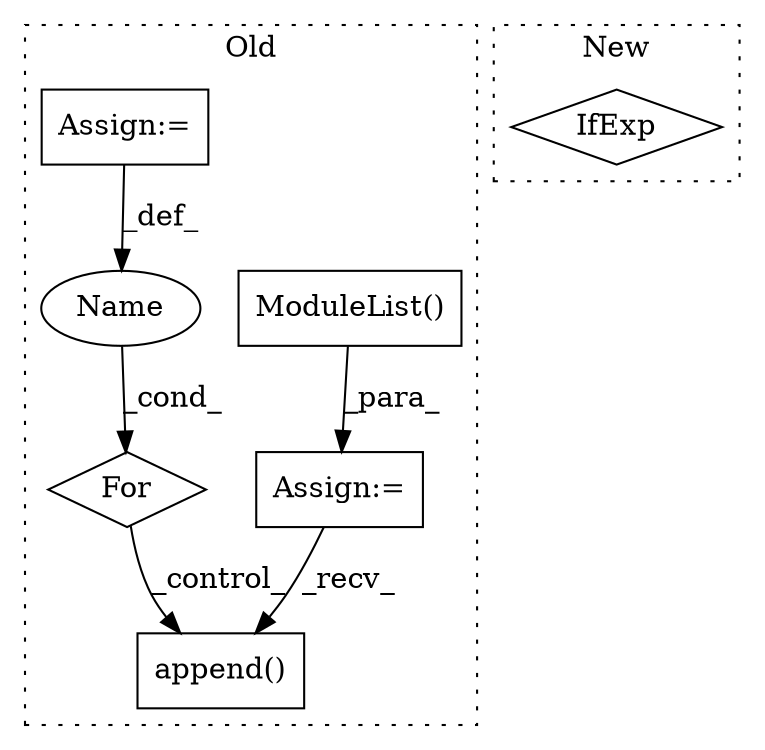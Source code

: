 digraph G {
subgraph cluster0 {
1 [label="ModuleList()" a="75" s="13510" l="15" shape="box"];
3 [label="Assign:=" a="68" s="13507" l="3" shape="box"];
4 [label="append()" a="75" s="14236,14255" l="16,1" shape="box"];
5 [label="For" a="107" s="13790,13809" l="4,18" shape="diamond"];
6 [label="Name" a="87" s="13794" l="2" shape="ellipse"];
7 [label="Assign:=" a="68" s="13401" l="3" shape="box"];
label = "Old";
style="dotted";
}
subgraph cluster1 {
2 [label="IfExp" a="51" s="11663,11678" l="4,6" shape="diamond"];
label = "New";
style="dotted";
}
1 -> 3 [label="_para_"];
3 -> 4 [label="_recv_"];
5 -> 4 [label="_control_"];
6 -> 5 [label="_cond_"];
7 -> 6 [label="_def_"];
}